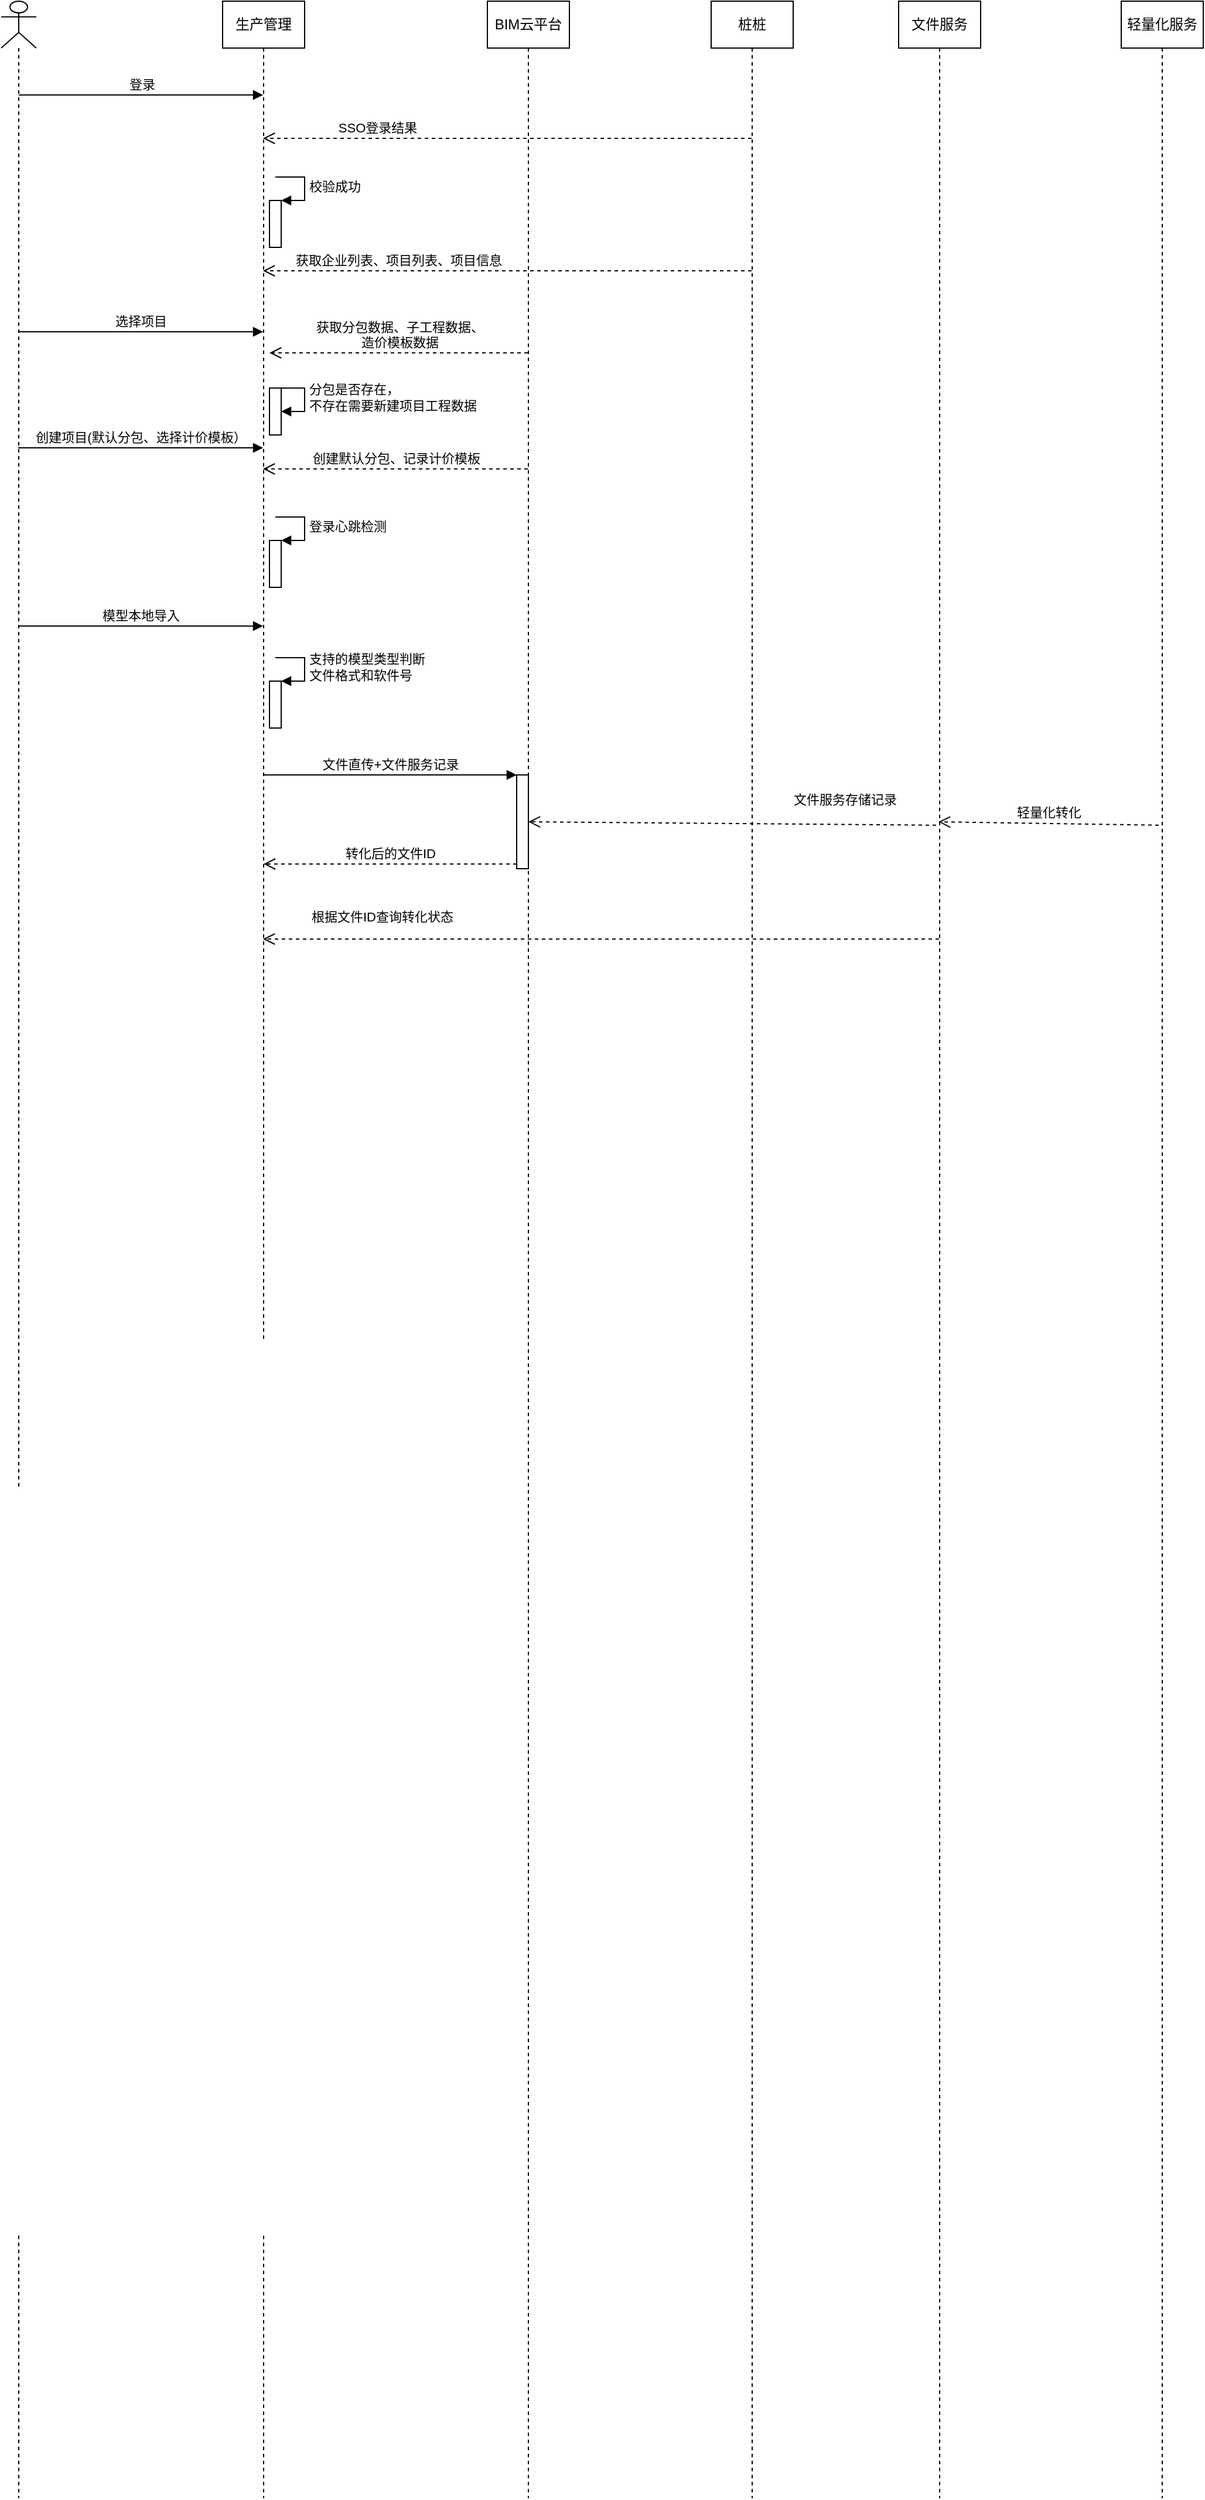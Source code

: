 <mxfile version="14.6.13" type="github">
  <diagram id="wwAp5VEjQbvz6LY0Q-2e" name="第 1 页">
    <mxGraphModel dx="1422" dy="772" grid="1" gridSize="10" guides="1" tooltips="1" connect="1" arrows="1" fold="1" page="1" pageScale="1" pageWidth="827" pageHeight="1169" math="0" shadow="0">
      <root>
        <mxCell id="0" />
        <mxCell id="1" parent="0" />
        <mxCell id="acnv-wGAzHJlmWG9RIcy-20" value="" style="group" parent="1" vertex="1" connectable="0">
          <mxGeometry x="50" y="40" width="1026" height="2130" as="geometry" />
        </mxCell>
        <mxCell id="acnv-wGAzHJlmWG9RIcy-1" value="" style="shape=umlLifeline;participant=umlActor;perimeter=lifelinePerimeter;whiteSpace=wrap;html=1;container=1;collapsible=0;recursiveResize=0;verticalAlign=top;spacingTop=36;outlineConnect=0;" parent="acnv-wGAzHJlmWG9RIcy-20" vertex="1">
          <mxGeometry width="30" height="2130" as="geometry" />
        </mxCell>
        <mxCell id="acnv-wGAzHJlmWG9RIcy-2" value="生产管理" style="shape=umlLifeline;perimeter=lifelinePerimeter;whiteSpace=wrap;html=1;container=1;collapsible=0;recursiveResize=0;outlineConnect=0;" parent="acnv-wGAzHJlmWG9RIcy-20" vertex="1">
          <mxGeometry x="189" width="70" height="2130" as="geometry" />
        </mxCell>
        <mxCell id="acnv-wGAzHJlmWG9RIcy-17" value="" style="html=1;points=[];perimeter=orthogonalPerimeter;" parent="acnv-wGAzHJlmWG9RIcy-2" vertex="1">
          <mxGeometry x="40" y="170" width="10" height="40" as="geometry" />
        </mxCell>
        <mxCell id="acnv-wGAzHJlmWG9RIcy-18" value="校验成功" style="edgeStyle=orthogonalEdgeStyle;html=1;align=left;spacingLeft=2;endArrow=block;rounded=0;entryX=1;entryY=0;" parent="acnv-wGAzHJlmWG9RIcy-2" target="acnv-wGAzHJlmWG9RIcy-17" edge="1">
          <mxGeometry relative="1" as="geometry">
            <mxPoint x="45" y="150" as="sourcePoint" />
            <Array as="points">
              <mxPoint x="70" y="150" />
            </Array>
          </mxGeometry>
        </mxCell>
        <mxCell id="acnv-wGAzHJlmWG9RIcy-22" value="" style="html=1;points=[];perimeter=orthogonalPerimeter;" parent="acnv-wGAzHJlmWG9RIcy-2" vertex="1">
          <mxGeometry x="40" y="330" width="10" height="40" as="geometry" />
        </mxCell>
        <mxCell id="acnv-wGAzHJlmWG9RIcy-23" value="分包是否存在，&lt;br&gt;不存在需要新建项目工程数据" style="edgeStyle=orthogonalEdgeStyle;html=1;align=left;spacingLeft=2;endArrow=block;rounded=0;entryX=1;entryY=0;" parent="acnv-wGAzHJlmWG9RIcy-2" edge="1">
          <mxGeometry relative="1" as="geometry">
            <mxPoint x="45" y="330" as="sourcePoint" />
            <Array as="points">
              <mxPoint x="70" y="330" />
            </Array>
            <mxPoint x="50" y="350" as="targetPoint" />
          </mxGeometry>
        </mxCell>
        <mxCell id="acnv-wGAzHJlmWG9RIcy-24" value="获取分包数据、子工程数据、&lt;br&gt;造价模板数据" style="html=1;verticalAlign=bottom;endArrow=open;dashed=1;endSize=8;" parent="acnv-wGAzHJlmWG9RIcy-2" source="acnv-wGAzHJlmWG9RIcy-3" edge="1">
          <mxGeometry x="0.002" relative="1" as="geometry">
            <mxPoint x="120" y="300" as="sourcePoint" />
            <mxPoint x="40" y="300" as="targetPoint" />
            <mxPoint x="1" as="offset" />
          </mxGeometry>
        </mxCell>
        <mxCell id="acnv-wGAzHJlmWG9RIcy-28" value="" style="html=1;points=[];perimeter=orthogonalPerimeter;" parent="acnv-wGAzHJlmWG9RIcy-2" vertex="1">
          <mxGeometry x="40" y="460" width="10" height="40" as="geometry" />
        </mxCell>
        <mxCell id="acnv-wGAzHJlmWG9RIcy-29" value="登录心跳检测" style="edgeStyle=orthogonalEdgeStyle;html=1;align=left;spacingLeft=2;endArrow=block;rounded=0;entryX=1;entryY=0;" parent="acnv-wGAzHJlmWG9RIcy-2" target="acnv-wGAzHJlmWG9RIcy-28" edge="1">
          <mxGeometry relative="1" as="geometry">
            <mxPoint x="45" y="440" as="sourcePoint" />
            <Array as="points">
              <mxPoint x="70" y="440" />
            </Array>
          </mxGeometry>
        </mxCell>
        <mxCell id="acnv-wGAzHJlmWG9RIcy-31" value="" style="html=1;points=[];perimeter=orthogonalPerimeter;" parent="acnv-wGAzHJlmWG9RIcy-2" vertex="1">
          <mxGeometry x="40" y="580" width="10" height="40" as="geometry" />
        </mxCell>
        <mxCell id="acnv-wGAzHJlmWG9RIcy-32" value="支持的模型类型判断&lt;br&gt;文件格式和软件号" style="edgeStyle=orthogonalEdgeStyle;html=1;align=left;spacingLeft=2;endArrow=block;rounded=0;entryX=1;entryY=0;" parent="acnv-wGAzHJlmWG9RIcy-2" target="acnv-wGAzHJlmWG9RIcy-31" edge="1">
          <mxGeometry relative="1" as="geometry">
            <mxPoint x="45" y="560" as="sourcePoint" />
            <Array as="points">
              <mxPoint x="70" y="560" />
            </Array>
          </mxGeometry>
        </mxCell>
        <mxCell id="acnv-wGAzHJlmWG9RIcy-3" value="BIM云平台" style="shape=umlLifeline;perimeter=lifelinePerimeter;whiteSpace=wrap;html=1;container=1;collapsible=0;recursiveResize=0;outlineConnect=0;" parent="acnv-wGAzHJlmWG9RIcy-20" vertex="1">
          <mxGeometry x="415" width="70" height="2130" as="geometry" />
        </mxCell>
        <mxCell id="tgn-vE3kJdSIfzjikdGL-11" value="" style="html=1;points=[];perimeter=orthogonalPerimeter;" vertex="1" parent="acnv-wGAzHJlmWG9RIcy-3">
          <mxGeometry x="25" y="660" width="10" height="80" as="geometry" />
        </mxCell>
        <mxCell id="tgn-vE3kJdSIfzjikdGL-14" value="文件服务存储记录" style="html=1;verticalAlign=bottom;endArrow=open;dashed=1;endSize=8;exitX=0.457;exitY=0.33;exitDx=0;exitDy=0;exitPerimeter=0;" edge="1" parent="acnv-wGAzHJlmWG9RIcy-3" source="acnv-wGAzHJlmWG9RIcy-5">
          <mxGeometry x="-0.551" y="-12" relative="1" as="geometry">
            <mxPoint x="115" y="700" as="sourcePoint" />
            <mxPoint x="35" y="700" as="targetPoint" />
            <mxPoint as="offset" />
          </mxGeometry>
        </mxCell>
        <mxCell id="acnv-wGAzHJlmWG9RIcy-4" value="桩桩" style="shape=umlLifeline;perimeter=lifelinePerimeter;whiteSpace=wrap;html=1;container=1;collapsible=0;recursiveResize=0;outlineConnect=0;" parent="acnv-wGAzHJlmWG9RIcy-20" vertex="1">
          <mxGeometry x="606" width="70" height="2130" as="geometry" />
        </mxCell>
        <mxCell id="acnv-wGAzHJlmWG9RIcy-5" value="文件服务" style="shape=umlLifeline;perimeter=lifelinePerimeter;whiteSpace=wrap;html=1;container=1;collapsible=0;recursiveResize=0;outlineConnect=0;" parent="acnv-wGAzHJlmWG9RIcy-20" vertex="1">
          <mxGeometry x="766" width="70" height="2130" as="geometry" />
        </mxCell>
        <mxCell id="tgn-vE3kJdSIfzjikdGL-15" value="轻量化转化" style="html=1;verticalAlign=bottom;endArrow=open;dashed=1;endSize=8;exitX=0.457;exitY=0.33;exitDx=0;exitDy=0;exitPerimeter=0;" edge="1" parent="acnv-wGAzHJlmWG9RIcy-5" source="acnv-wGAzHJlmWG9RIcy-6">
          <mxGeometry relative="1" as="geometry">
            <mxPoint x="114" y="700" as="sourcePoint" />
            <mxPoint x="34" y="700" as="targetPoint" />
          </mxGeometry>
        </mxCell>
        <mxCell id="acnv-wGAzHJlmWG9RIcy-6" value="轻量化服务" style="shape=umlLifeline;perimeter=lifelinePerimeter;whiteSpace=wrap;html=1;container=1;collapsible=0;recursiveResize=0;outlineConnect=0;" parent="acnv-wGAzHJlmWG9RIcy-20" vertex="1">
          <mxGeometry x="956" width="70" height="2130" as="geometry" />
        </mxCell>
        <mxCell id="acnv-wGAzHJlmWG9RIcy-8" value="登录" style="html=1;verticalAlign=bottom;endArrow=block;" parent="acnv-wGAzHJlmWG9RIcy-20" source="acnv-wGAzHJlmWG9RIcy-1" target="acnv-wGAzHJlmWG9RIcy-2" edge="1">
          <mxGeometry width="80" relative="1" as="geometry">
            <mxPoint x="20" y="90" as="sourcePoint" />
            <mxPoint x="100" y="90" as="targetPoint" />
            <Array as="points">
              <mxPoint x="90" y="80" />
            </Array>
          </mxGeometry>
        </mxCell>
        <mxCell id="acnv-wGAzHJlmWG9RIcy-9" value="SSO登录结果" style="html=1;verticalAlign=bottom;endArrow=open;dashed=1;endSize=8;" parent="acnv-wGAzHJlmWG9RIcy-20" source="acnv-wGAzHJlmWG9RIcy-4" edge="1">
          <mxGeometry x="0.532" relative="1" as="geometry">
            <mxPoint x="589" y="117" as="sourcePoint" />
            <mxPoint x="223.5" y="117" as="targetPoint" />
            <mxPoint as="offset" />
          </mxGeometry>
        </mxCell>
        <mxCell id="acnv-wGAzHJlmWG9RIcy-11" value="获取企业列表、项目列表、项目信息" style="html=1;verticalAlign=bottom;endArrow=open;dashed=1;endSize=8;" parent="acnv-wGAzHJlmWG9RIcy-20" source="acnv-wGAzHJlmWG9RIcy-4" edge="1">
          <mxGeometry x="0.446" relative="1" as="geometry">
            <mxPoint x="593.5" y="230" as="sourcePoint" />
            <mxPoint x="223.5" y="230" as="targetPoint" />
            <mxPoint as="offset" />
          </mxGeometry>
        </mxCell>
        <mxCell id="acnv-wGAzHJlmWG9RIcy-21" value="选择项目" style="html=1;verticalAlign=bottom;endArrow=block;" parent="acnv-wGAzHJlmWG9RIcy-20" target="acnv-wGAzHJlmWG9RIcy-2" edge="1">
          <mxGeometry width="80" relative="1" as="geometry">
            <mxPoint x="14.5" y="282" as="sourcePoint" />
            <mxPoint x="184.5" y="282" as="targetPoint" />
          </mxGeometry>
        </mxCell>
        <mxCell id="acnv-wGAzHJlmWG9RIcy-25" value="创建默认分包、记录计价模板" style="html=1;verticalAlign=bottom;endArrow=open;dashed=1;endSize=8;" parent="acnv-wGAzHJlmWG9RIcy-20" edge="1">
          <mxGeometry relative="1" as="geometry">
            <mxPoint x="449.5" y="399" as="sourcePoint" />
            <mxPoint x="223.5" y="399" as="targetPoint" />
          </mxGeometry>
        </mxCell>
        <mxCell id="acnv-wGAzHJlmWG9RIcy-27" value="创建项目(默认分包、选择计价模板）" style="html=1;verticalAlign=bottom;endArrow=block;" parent="acnv-wGAzHJlmWG9RIcy-20" target="acnv-wGAzHJlmWG9RIcy-2" edge="1">
          <mxGeometry width="80" relative="1" as="geometry">
            <mxPoint x="14.5" y="381" as="sourcePoint" />
            <mxPoint x="184.5" y="381" as="targetPoint" />
          </mxGeometry>
        </mxCell>
        <mxCell id="acnv-wGAzHJlmWG9RIcy-30" value="模型本地导入" style="html=1;verticalAlign=bottom;endArrow=block;" parent="acnv-wGAzHJlmWG9RIcy-20" edge="1">
          <mxGeometry width="80" relative="1" as="geometry">
            <mxPoint x="14.5" y="533" as="sourcePoint" />
            <mxPoint x="223.5" y="533" as="targetPoint" />
          </mxGeometry>
        </mxCell>
        <mxCell id="tgn-vE3kJdSIfzjikdGL-12" value="文件直传+文件服务记录" style="html=1;verticalAlign=bottom;endArrow=block;entryX=0;entryY=0;" edge="1" target="tgn-vE3kJdSIfzjikdGL-11" parent="acnv-wGAzHJlmWG9RIcy-20" source="acnv-wGAzHJlmWG9RIcy-2">
          <mxGeometry relative="1" as="geometry">
            <mxPoint x="260" y="660" as="sourcePoint" />
          </mxGeometry>
        </mxCell>
        <mxCell id="tgn-vE3kJdSIfzjikdGL-13" value="转化后的文件ID" style="html=1;verticalAlign=bottom;endArrow=open;dashed=1;endSize=8;exitX=0;exitY=0.95;" edge="1" source="tgn-vE3kJdSIfzjikdGL-11" parent="acnv-wGAzHJlmWG9RIcy-20" target="acnv-wGAzHJlmWG9RIcy-2">
          <mxGeometry relative="1" as="geometry">
            <mxPoint x="370" y="736" as="targetPoint" />
          </mxGeometry>
        </mxCell>
        <mxCell id="tgn-vE3kJdSIfzjikdGL-16" value="根据文件ID查询转化状态" style="html=1;verticalAlign=bottom;endArrow=open;dashed=1;endSize=8;" edge="1" parent="acnv-wGAzHJlmWG9RIcy-20">
          <mxGeometry x="0.649" y="-10" relative="1" as="geometry">
            <mxPoint x="800.5" y="800" as="sourcePoint" />
            <mxPoint x="223.5" y="800" as="targetPoint" />
            <mxPoint as="offset" />
          </mxGeometry>
        </mxCell>
      </root>
    </mxGraphModel>
  </diagram>
</mxfile>
